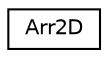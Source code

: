 digraph "Graphical Class Hierarchy"
{
  edge [fontname="Helvetica",fontsize="10",labelfontname="Helvetica",labelfontsize="10"];
  node [fontname="Helvetica",fontsize="10",shape=record];
  rankdir="LR";
  Node0 [label="Arr2D",height=0.2,width=0.4,color="black", fillcolor="white", style="filled",URL="$class_arr2_d.html",tooltip="The array with (N-rows x M-columns) dimensions of small real-value matrixes with (n x m) dimensions..."];
}
